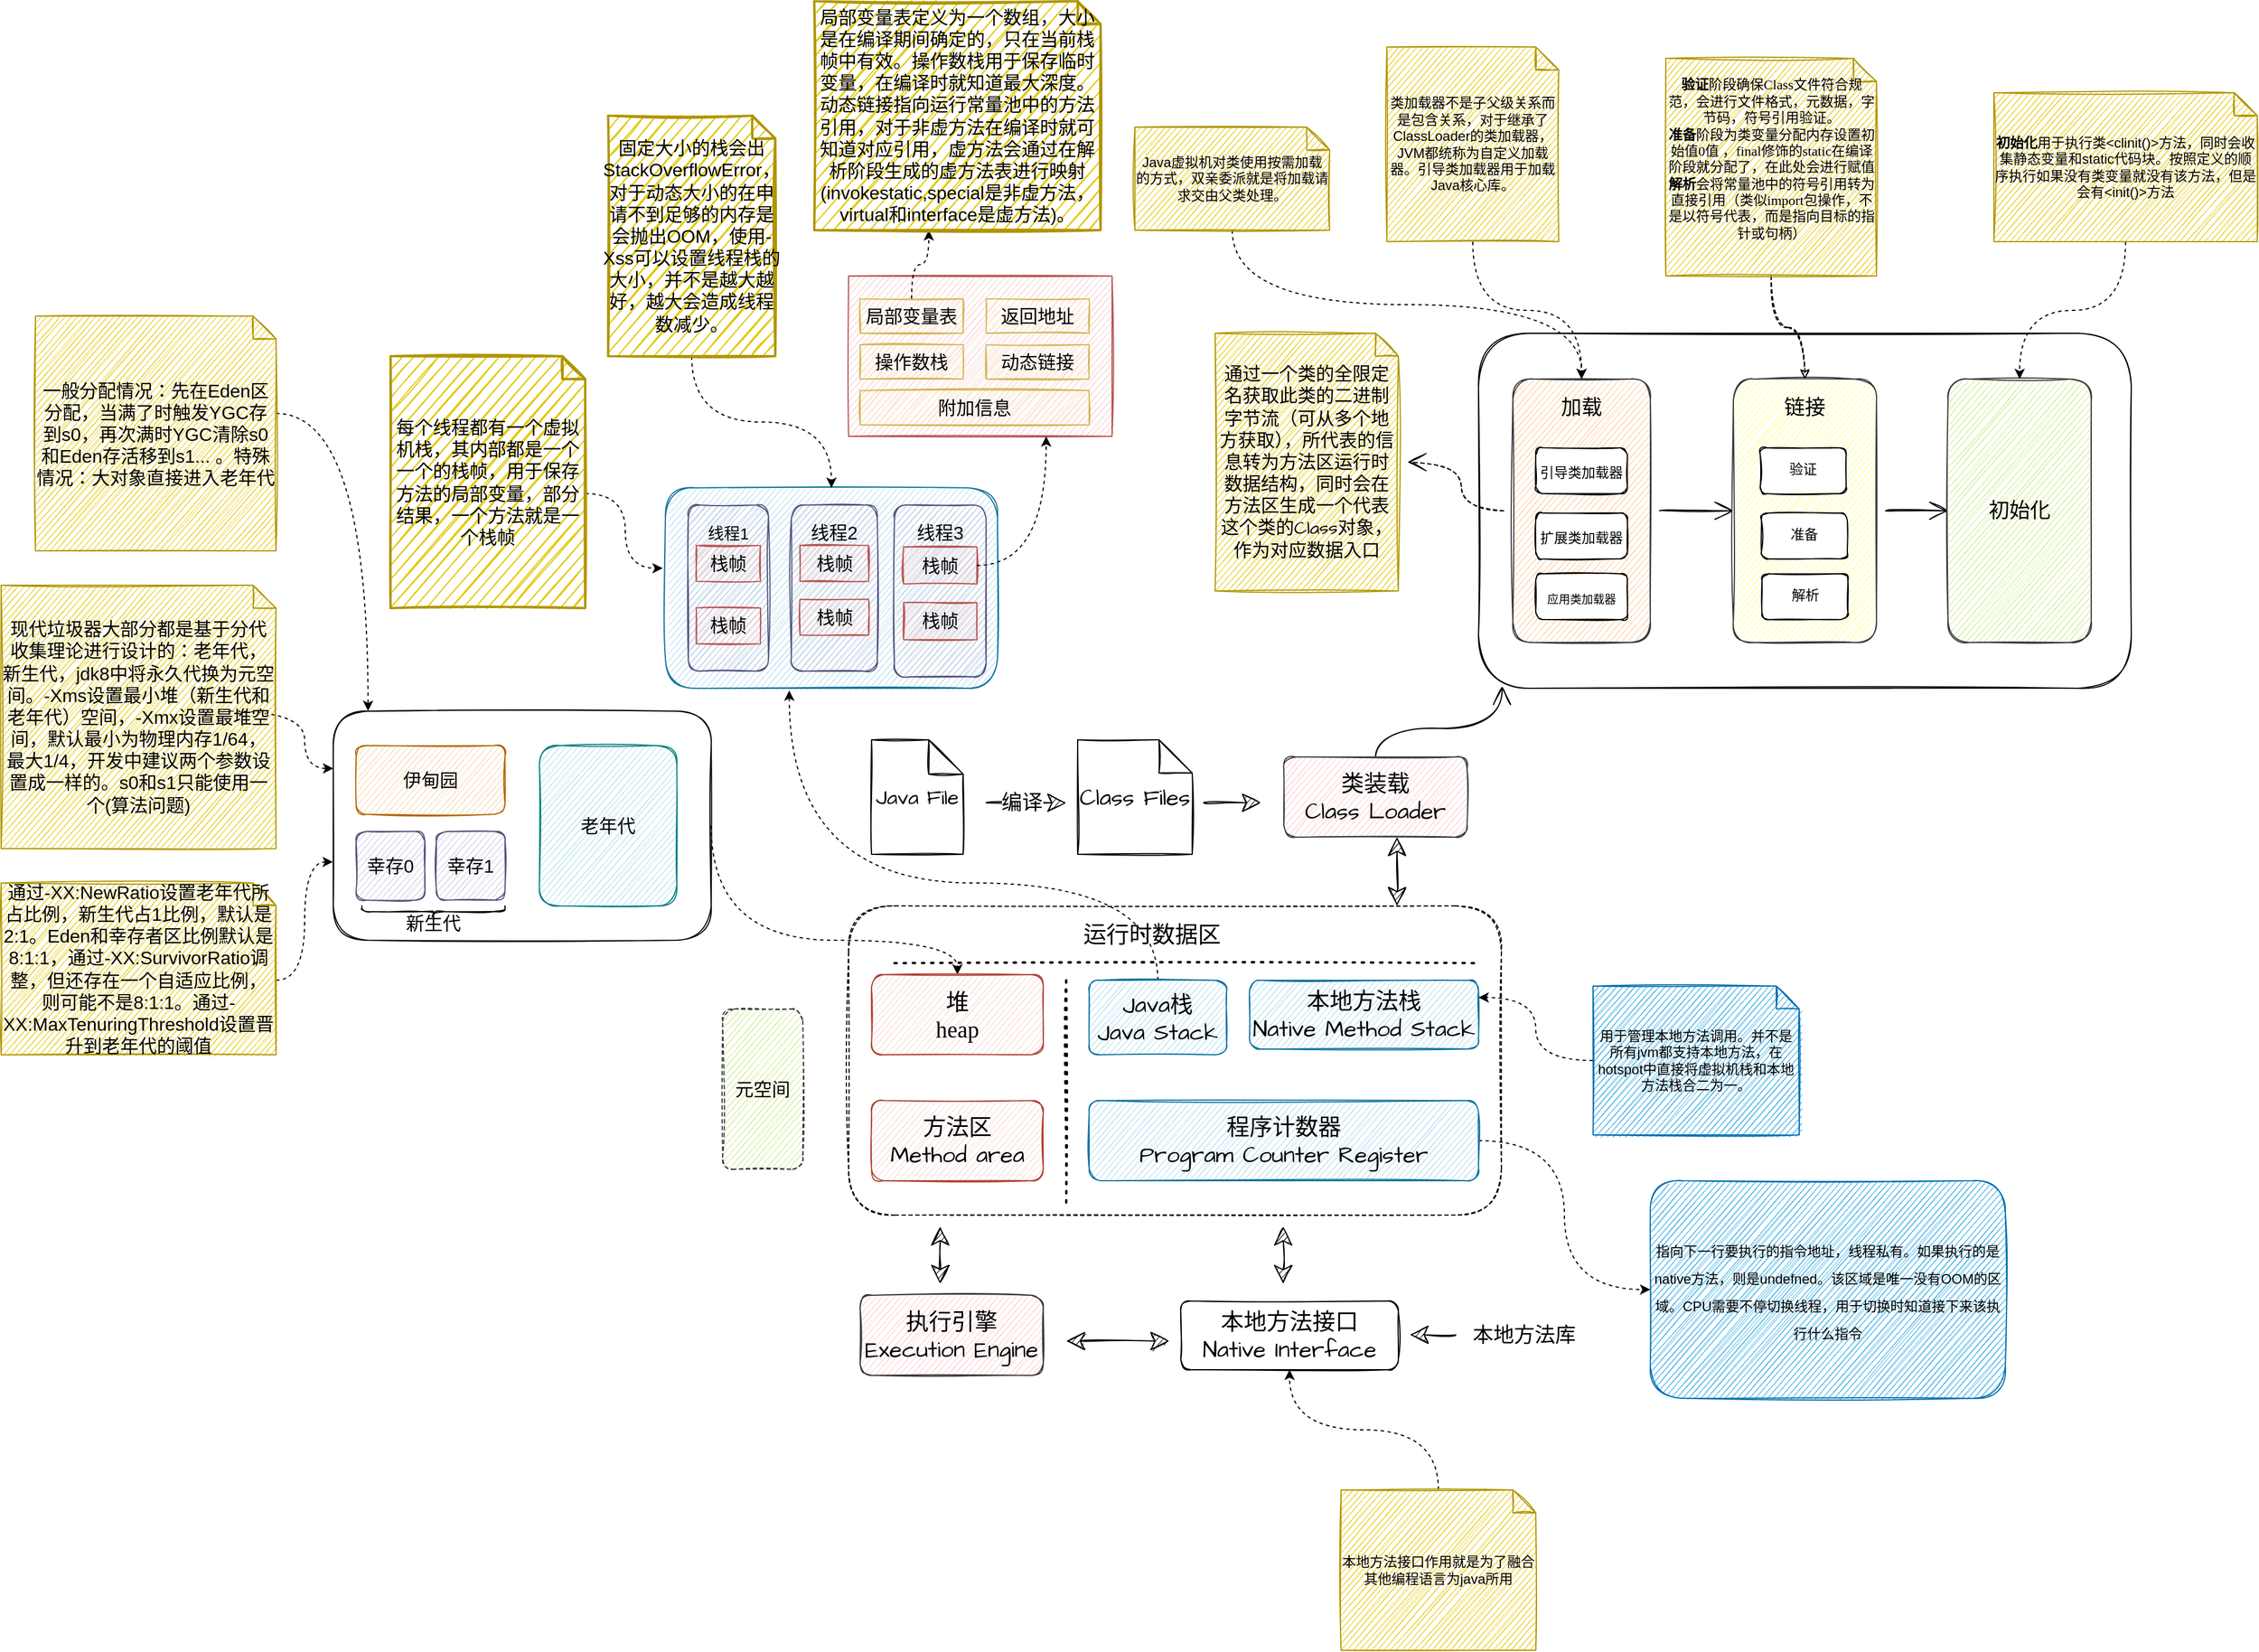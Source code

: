 <mxfile compressed="false" version="20.3.0" type="device">
  <diagram id="UpFueUuBWqiXrLH55dX2" name="第 1 页">
    <mxGraphModel dx="2130" dy="1468" grid="1" gridSize="10" guides="1" tooltips="1" connect="1" arrows="1" fold="1" page="0" pageScale="1" pageWidth="1920" pageHeight="1200" background="none" math="0" shadow="0">
      <root>
        <mxCell id="0" />
        <mxCell id="1" parent="0" />
        <mxCell id="NWxRKm_0L-wRh15dt9WS-9" style="edgeStyle=orthogonalEdgeStyle;orthogonalLoop=1;jettySize=auto;html=1;exitX=1;exitY=0.5;exitDx=0;exitDy=0;fontSize=16;curved=1;dashed=1;" parent="1" source="NWxRKm_0L-wRh15dt9WS-2" target="Faw4RQUeOR1Ntfg5_-7v-4" edge="1">
          <mxGeometry relative="1" as="geometry">
            <Array as="points">
              <mxPoint x="490" y="510" />
              <mxPoint x="705" y="510" />
            </Array>
          </mxGeometry>
        </mxCell>
        <mxCell id="k2cswU666XtifslHD5MH-2" value="" style="rounded=1;whiteSpace=wrap;html=1;sketch=1;fontSize=16;fillColor=#b1ddf0;strokeColor=#10739e;" parent="1" vertex="1">
          <mxGeometry x="450" y="115" width="290" height="175" as="geometry" />
        </mxCell>
        <mxCell id="Faw4RQUeOR1Ntfg5_-7v-2" value="" style="rounded=1;whiteSpace=wrap;html=1;glass=0;shadow=0;sketch=1;fillColor=none;dashed=1;" parent="1" vertex="1">
          <mxGeometry x="610" y="480" width="570" height="270" as="geometry" />
        </mxCell>
        <mxCell id="Faw4RQUeOR1Ntfg5_-7v-4" value="堆 &lt;br&gt;heap" style="rounded=1;whiteSpace=wrap;html=1;sketch=1;hachureGap=4;fontFamily=微软雅黑;fontSize=20;fillColor=#fad9d5;strokeColor=#ae4132;" parent="1" vertex="1">
          <mxGeometry x="630" y="540" width="150" height="70" as="geometry" />
        </mxCell>
        <mxCell id="Faw4RQUeOR1Ntfg5_-7v-5" value="方法区 &lt;br&gt;Method area" style="rounded=1;whiteSpace=wrap;html=1;sketch=1;hachureGap=4;fontFamily=Architects Daughter;fontSource=https%3A%2F%2Ffonts.googleapis.com%2Fcss%3Ffamily%3DArchitects%2BDaughter;fontSize=20;fillColor=#fad9d5;strokeColor=#ae4132;" parent="1" vertex="1">
          <mxGeometry x="630" y="650" width="150" height="70" as="geometry" />
        </mxCell>
        <mxCell id="k2cswU666XtifslHD5MH-25" style="edgeStyle=orthogonalEdgeStyle;orthogonalLoop=1;jettySize=auto;html=1;exitX=0.5;exitY=0;exitDx=0;exitDy=0;entryX=0.373;entryY=1.011;entryDx=0;entryDy=0;entryPerimeter=0;fontSize=14;curved=1;dashed=1;" parent="1" source="Faw4RQUeOR1Ntfg5_-7v-6" target="k2cswU666XtifslHD5MH-2" edge="1">
          <mxGeometry relative="1" as="geometry">
            <Array as="points">
              <mxPoint x="880" y="460" />
              <mxPoint x="558" y="460" />
            </Array>
          </mxGeometry>
        </mxCell>
        <mxCell id="Faw4RQUeOR1Ntfg5_-7v-6" value="Java栈&lt;br&gt;Java Stack" style="rounded=1;whiteSpace=wrap;html=1;sketch=1;hachureGap=4;fontFamily=Architects Daughter;fontSource=https%3A%2F%2Ffonts.googleapis.com%2Fcss%3Ffamily%3DArchitects%2BDaughter;fontSize=20;fillColor=#b1ddf0;strokeColor=#10739e;" parent="1" vertex="1">
          <mxGeometry x="820" y="545" width="120" height="65" as="geometry" />
        </mxCell>
        <mxCell id="Faw4RQUeOR1Ntfg5_-7v-7" value="本地方法栈&lt;br&gt;Native Method Stack" style="rounded=1;whiteSpace=wrap;html=1;sketch=1;hachureGap=4;fontFamily=Architects Daughter;fontSource=https%3A%2F%2Ffonts.googleapis.com%2Fcss%3Ffamily%3DArchitects%2BDaughter;fontSize=20;fillColor=#b1ddf0;strokeColor=#10739e;" parent="1" vertex="1">
          <mxGeometry x="960" y="545" width="200" height="60" as="geometry" />
        </mxCell>
        <mxCell id="Bb6Hwb2SqrQJIxjeNM7L-2" value="" style="edgeStyle=orthogonalEdgeStyle;orthogonalLoop=1;jettySize=auto;html=1;dashed=1;curved=1;" parent="1" source="Faw4RQUeOR1Ntfg5_-7v-8" target="Bb6Hwb2SqrQJIxjeNM7L-1" edge="1">
          <mxGeometry relative="1" as="geometry" />
        </mxCell>
        <mxCell id="Faw4RQUeOR1Ntfg5_-7v-8" value="程序计数器&lt;br&gt;Program Counter Register" style="rounded=1;whiteSpace=wrap;html=1;sketch=1;hachureGap=4;fontFamily=Architects Daughter;fontSource=https%3A%2F%2Ffonts.googleapis.com%2Fcss%3Ffamily%3DArchitects%2BDaughter;fontSize=20;fillColor=#b1ddf0;strokeColor=#10739e;" parent="1" vertex="1">
          <mxGeometry x="820" y="650" width="340" height="70" as="geometry" />
        </mxCell>
        <mxCell id="Faw4RQUeOR1Ntfg5_-7v-9" value="运行时数据区" style="text;html=1;strokeColor=none;fillColor=none;align=center;verticalAlign=middle;whiteSpace=wrap;rounded=0;sketch=1;hachureGap=4;fontFamily=Architects Daughter;fontSource=https%3A%2F%2Ffonts.googleapis.com%2Fcss%3Ffamily%3DArchitects%2BDaughter;fontSize=20;" parent="1" vertex="1">
          <mxGeometry x="780" y="490" width="190" height="30" as="geometry" />
        </mxCell>
        <mxCell id="Faw4RQUeOR1Ntfg5_-7v-11" value="Class Files" style="shape=note;size=29;whiteSpace=wrap;html=1;rounded=1;sketch=1;hachureGap=4;fontFamily=Architects Daughter;fontSource=https%3A%2F%2Ffonts.googleapis.com%2Fcss%3Ffamily%3DArchitects%2BDaughter;fontSize=20;" parent="1" vertex="1">
          <mxGeometry x="810" y="335" width="100" height="100" as="geometry" />
        </mxCell>
        <mxCell id="Faw4RQUeOR1Ntfg5_-7v-56" style="edgeStyle=orthogonalEdgeStyle;sketch=1;hachureGap=4;orthogonalLoop=1;jettySize=auto;html=1;exitX=0.5;exitY=0;exitDx=0;exitDy=0;entryX=0.036;entryY=0.994;entryDx=0;entryDy=0;shadow=0;fontFamily=Architects Daughter;fontSource=https%3A%2F%2Ffonts.googleapis.com%2Fcss%3Ffamily%3DArchitects%2BDaughter;fontSize=18;endArrow=open;startSize=14;endSize=14;sourcePerimeterSpacing=8;targetPerimeterSpacing=8;curved=1;entryPerimeter=0;" parent="1" source="Faw4RQUeOR1Ntfg5_-7v-13" target="Faw4RQUeOR1Ntfg5_-7v-55" edge="1">
          <mxGeometry relative="1" as="geometry" />
        </mxCell>
        <mxCell id="Faw4RQUeOR1Ntfg5_-7v-13" value="类装载&lt;br&gt;Class Loader" style="rounded=1;whiteSpace=wrap;html=1;sketch=1;hachureGap=4;fontFamily=Architects Daughter;fontSource=https%3A%2F%2Ffonts.googleapis.com%2Fcss%3Ffamily%3DArchitects%2BDaughter;fontSize=20;fillColor=#ffcccc;strokeColor=#36393d;" parent="1" vertex="1">
          <mxGeometry x="990" y="350" width="160" height="70" as="geometry" />
        </mxCell>
        <mxCell id="Faw4RQUeOR1Ntfg5_-7v-17" value="执行引擎&lt;br&gt;Execution Engine" style="rounded=1;whiteSpace=wrap;html=1;sketch=1;hachureGap=4;fontFamily=Architects Daughter;fontSource=https%3A%2F%2Ffonts.googleapis.com%2Fcss%3Ffamily%3DArchitects%2BDaughter;fontSize=20;fillColor=#ffcccc;strokeColor=#36393d;" parent="1" vertex="1">
          <mxGeometry x="620" y="820" width="160" height="70" as="geometry" />
        </mxCell>
        <mxCell id="Faw4RQUeOR1Ntfg5_-7v-27" value="" style="endArrow=classic;html=1;rounded=1;shadow=0;sketch=1;hachureGap=4;fontFamily=Architects Daughter;fontSource=https%3A%2F%2Ffonts.googleapis.com%2Fcss%3Ffamily%3DArchitects%2BDaughter;fontSize=16;startSize=14;endSize=14;sourcePerimeterSpacing=8;targetPerimeterSpacing=8;curved=1;" parent="1" edge="1">
          <mxGeometry width="50" height="50" relative="1" as="geometry">
            <mxPoint x="920" y="390" as="sourcePoint" />
            <mxPoint x="970" y="390" as="targetPoint" />
          </mxGeometry>
        </mxCell>
        <mxCell id="Faw4RQUeOR1Ntfg5_-7v-28" value="" style="endArrow=classic;startArrow=classic;html=1;rounded=1;shadow=0;sketch=1;hachureGap=4;fontFamily=Architects Daughter;fontSource=https%3A%2F%2Ffonts.googleapis.com%2Fcss%3Ffamily%3DArchitects%2BDaughter;fontSize=16;startSize=14;endSize=14;sourcePerimeterSpacing=8;targetPerimeterSpacing=8;curved=1;" parent="1" edge="1">
          <mxGeometry width="50" height="50" relative="1" as="geometry">
            <mxPoint x="690" y="810" as="sourcePoint" />
            <mxPoint x="690" y="760" as="targetPoint" />
          </mxGeometry>
        </mxCell>
        <mxCell id="Faw4RQUeOR1Ntfg5_-7v-29" value="" style="endArrow=classic;startArrow=classic;html=1;rounded=1;shadow=0;sketch=1;hachureGap=4;fontFamily=Architects Daughter;fontSource=https%3A%2F%2Ffonts.googleapis.com%2Fcss%3Ffamily%3DArchitects%2BDaughter;fontSize=16;startSize=14;endSize=14;sourcePerimeterSpacing=8;targetPerimeterSpacing=8;curved=1;" parent="1" edge="1">
          <mxGeometry width="50" height="50" relative="1" as="geometry">
            <mxPoint x="1088.82" y="480" as="sourcePoint" />
            <mxPoint x="1088.82" y="420" as="targetPoint" />
          </mxGeometry>
        </mxCell>
        <mxCell id="Faw4RQUeOR1Ntfg5_-7v-31" value="" style="endArrow=classic;startArrow=classic;html=1;rounded=1;shadow=0;sketch=1;hachureGap=4;fontFamily=Architects Daughter;fontSource=https%3A%2F%2Ffonts.googleapis.com%2Fcss%3Ffamily%3DArchitects%2BDaughter;fontSize=16;startSize=14;endSize=14;sourcePerimeterSpacing=8;targetPerimeterSpacing=8;curved=1;" parent="1" edge="1">
          <mxGeometry width="50" height="50" relative="1" as="geometry">
            <mxPoint x="800" y="860" as="sourcePoint" />
            <mxPoint x="890" y="860" as="targetPoint" />
          </mxGeometry>
        </mxCell>
        <mxCell id="Faw4RQUeOR1Ntfg5_-7v-32" value="本地方法接口&lt;br&gt;Native Interface" style="rounded=1;whiteSpace=wrap;html=1;sketch=1;hachureGap=4;fontFamily=Architects Daughter;fontSource=https%3A%2F%2Ffonts.googleapis.com%2Fcss%3Ffamily%3DArchitects%2BDaughter;fontSize=20;fillColor=none;" parent="1" vertex="1">
          <mxGeometry x="900" y="825" width="190" height="60" as="geometry" />
        </mxCell>
        <mxCell id="Faw4RQUeOR1Ntfg5_-7v-33" value="" style="endArrow=classic;startArrow=classic;html=1;rounded=1;shadow=0;sketch=1;hachureGap=4;fontFamily=Architects Daughter;fontSource=https%3A%2F%2Ffonts.googleapis.com%2Fcss%3Ffamily%3DArchitects%2BDaughter;fontSize=16;startSize=14;endSize=14;sourcePerimeterSpacing=8;targetPerimeterSpacing=8;curved=1;" parent="1" edge="1">
          <mxGeometry width="50" height="50" relative="1" as="geometry">
            <mxPoint x="989.47" y="810.0" as="sourcePoint" />
            <mxPoint x="989.47" y="760.0" as="targetPoint" />
          </mxGeometry>
        </mxCell>
        <mxCell id="Faw4RQUeOR1Ntfg5_-7v-34" value="本地方法库" style="text;html=1;strokeColor=none;fillColor=none;align=center;verticalAlign=middle;whiteSpace=wrap;rounded=0;sketch=1;hachureGap=4;fontFamily=Architects Daughter;fontSource=https%3A%2F%2Ffonts.googleapis.com%2Fcss%3Ffamily%3DArchitects%2BDaughter;fontSize=18;" parent="1" vertex="1">
          <mxGeometry x="1140" y="840" width="120" height="30" as="geometry" />
        </mxCell>
        <mxCell id="Faw4RQUeOR1Ntfg5_-7v-36" value="" style="endArrow=classic;html=1;rounded=1;shadow=0;sketch=1;hachureGap=4;fontFamily=Architects Daughter;fontSource=https%3A%2F%2Ffonts.googleapis.com%2Fcss%3Ffamily%3DArchitects%2BDaughter;fontSize=16;startSize=14;endSize=14;sourcePerimeterSpacing=8;targetPerimeterSpacing=8;curved=1;" parent="1" edge="1">
          <mxGeometry width="50" height="50" relative="1" as="geometry">
            <mxPoint x="1140" y="854.47" as="sourcePoint" />
            <mxPoint x="1100" y="854.47" as="targetPoint" />
          </mxGeometry>
        </mxCell>
        <mxCell id="Faw4RQUeOR1Ntfg5_-7v-39" value="" style="endArrow=none;dashed=1;html=1;dashPattern=1 3;strokeWidth=2;rounded=0;shadow=0;sketch=1;hachureGap=4;fontFamily=Architects Daughter;fontSource=https%3A%2F%2Ffonts.googleapis.com%2Fcss%3Ffamily%3DArchitects%2BDaughter;fontSize=16;startSize=14;endSize=14;sourcePerimeterSpacing=8;targetPerimeterSpacing=8;" parent="1" edge="1">
          <mxGeometry width="50" height="50" relative="1" as="geometry">
            <mxPoint x="800" y="739" as="sourcePoint" />
            <mxPoint x="800" y="544" as="targetPoint" />
          </mxGeometry>
        </mxCell>
        <mxCell id="Faw4RQUeOR1Ntfg5_-7v-40" value="" style="endArrow=none;dashed=1;html=1;dashPattern=1 3;strokeWidth=2;rounded=0;shadow=0;sketch=1;hachureGap=4;fontFamily=Architects Daughter;fontSource=https%3A%2F%2Ffonts.googleapis.com%2Fcss%3Ffamily%3DArchitects%2BDaughter;fontSize=18;startSize=14;endSize=14;sourcePerimeterSpacing=8;targetPerimeterSpacing=8;" parent="1" edge="1">
          <mxGeometry width="50" height="50" relative="1" as="geometry">
            <mxPoint x="650" y="530" as="sourcePoint" />
            <mxPoint x="1160" y="530" as="targetPoint" />
          </mxGeometry>
        </mxCell>
        <mxCell id="Faw4RQUeOR1Ntfg5_-7v-44" value="Java File" style="shape=note;whiteSpace=wrap;html=1;backgroundOutline=1;darkOpacity=0.05;rounded=1;sketch=1;hachureGap=4;fontFamily=Architects Daughter;fontSource=https%3A%2F%2Ffonts.googleapis.com%2Fcss%3Ffamily%3DArchitects%2BDaughter;fontSize=18;" parent="1" vertex="1">
          <mxGeometry x="630" y="335" width="80" height="100" as="geometry" />
        </mxCell>
        <mxCell id="Faw4RQUeOR1Ntfg5_-7v-45" value="" style="endArrow=classic;html=1;rounded=1;shadow=0;sketch=1;hachureGap=4;fontFamily=Architects Daughter;fontSource=https%3A%2F%2Ffonts.googleapis.com%2Fcss%3Ffamily%3DArchitects%2BDaughter;fontSize=16;startSize=14;endSize=14;sourcePerimeterSpacing=8;targetPerimeterSpacing=8;curved=1;" parent="1" edge="1">
          <mxGeometry width="50" height="50" relative="1" as="geometry">
            <mxPoint x="730" y="390" as="sourcePoint" />
            <mxPoint x="800" y="390" as="targetPoint" />
          </mxGeometry>
        </mxCell>
        <mxCell id="Faw4RQUeOR1Ntfg5_-7v-53" value="编译" style="edgeLabel;html=1;align=center;verticalAlign=middle;resizable=0;points=[];fontSize=18;fontFamily=Architects Daughter;" parent="Faw4RQUeOR1Ntfg5_-7v-45" vertex="1" connectable="0">
          <mxGeometry x="-0.533" relative="1" as="geometry">
            <mxPoint x="14" as="offset" />
          </mxGeometry>
        </mxCell>
        <mxCell id="Faw4RQUeOR1Ntfg5_-7v-55" value="" style="rounded=1;whiteSpace=wrap;html=1;sketch=1;hachureGap=4;fontFamily=Architects Daughter;fontSource=https%3A%2F%2Ffonts.googleapis.com%2Fcss%3Ffamily%3DArchitects%2BDaughter;fontSize=18;fillColor=none;" parent="1" vertex="1">
          <mxGeometry x="1160" y="-20" width="570" height="310" as="geometry" />
        </mxCell>
        <mxCell id="Faw4RQUeOR1Ntfg5_-7v-62" style="edgeStyle=orthogonalEdgeStyle;curved=1;sketch=1;hachureGap=4;orthogonalLoop=1;jettySize=auto;html=1;entryX=0;entryY=0.5;entryDx=0;entryDy=0;shadow=0;fontFamily=Architects Daughter;fontSource=https%3A%2F%2Ffonts.googleapis.com%2Fcss%3Ffamily%3DArchitects%2BDaughter;fontSize=18;endArrow=open;startSize=14;endSize=14;sourcePerimeterSpacing=8;targetPerimeterSpacing=8;" parent="1" source="Faw4RQUeOR1Ntfg5_-7v-59" target="Faw4RQUeOR1Ntfg5_-7v-60" edge="1">
          <mxGeometry relative="1" as="geometry" />
        </mxCell>
        <mxCell id="Faw4RQUeOR1Ntfg5_-7v-75" style="edgeStyle=orthogonalEdgeStyle;curved=1;sketch=1;hachureGap=4;orthogonalLoop=1;jettySize=auto;html=1;shadow=0;fontFamily=Architects Daughter;fontSource=https%3A%2F%2Ffonts.googleapis.com%2Fcss%3Ffamily%3DArchitects%2BDaughter;fontSize=16;endArrow=open;startSize=14;endSize=14;sourcePerimeterSpacing=8;targetPerimeterSpacing=8;dashed=1;" parent="1" source="Faw4RQUeOR1Ntfg5_-7v-59" target="Faw4RQUeOR1Ntfg5_-7v-74" edge="1">
          <mxGeometry relative="1" as="geometry" />
        </mxCell>
        <mxCell id="Faw4RQUeOR1Ntfg5_-7v-59" value="" style="rounded=1;whiteSpace=wrap;html=1;sketch=1;hachureGap=4;fontFamily=Architects Daughter;fontSource=https%3A%2F%2Ffonts.googleapis.com%2Fcss%3Ffamily%3DArchitects%2BDaughter;fontSize=18;fillColor=#ffcc99;strokeColor=#36393d;" parent="1" vertex="1">
          <mxGeometry x="1190" y="20" width="120" height="230" as="geometry" />
        </mxCell>
        <mxCell id="Faw4RQUeOR1Ntfg5_-7v-63" style="edgeStyle=orthogonalEdgeStyle;curved=1;sketch=1;hachureGap=4;orthogonalLoop=1;jettySize=auto;html=1;entryX=0;entryY=0.5;entryDx=0;entryDy=0;shadow=0;fontFamily=Architects Daughter;fontSource=https%3A%2F%2Ffonts.googleapis.com%2Fcss%3Ffamily%3DArchitects%2BDaughter;fontSize=18;endArrow=open;startSize=14;endSize=14;sourcePerimeterSpacing=8;targetPerimeterSpacing=8;" parent="1" source="Faw4RQUeOR1Ntfg5_-7v-60" target="Faw4RQUeOR1Ntfg5_-7v-61" edge="1">
          <mxGeometry relative="1" as="geometry" />
        </mxCell>
        <mxCell id="Faw4RQUeOR1Ntfg5_-7v-60" value="" style="rounded=1;whiteSpace=wrap;html=1;sketch=1;hachureGap=4;fontFamily=Architects Daughter;fontSource=https%3A%2F%2Ffonts.googleapis.com%2Fcss%3Ffamily%3DArchitects%2BDaughter;fontSize=18;fillColor=#ffff88;strokeColor=#36393d;" parent="1" vertex="1">
          <mxGeometry x="1382.5" y="20" width="125" height="230" as="geometry" />
        </mxCell>
        <mxCell id="Faw4RQUeOR1Ntfg5_-7v-61" value="初始化" style="rounded=1;whiteSpace=wrap;html=1;sketch=1;hachureGap=4;fontFamily=Architects Daughter;fontSource=https%3A%2F%2Ffonts.googleapis.com%2Fcss%3Ffamily%3DArchitects%2BDaughter;fontSize=18;fillColor=#cdeb8b;strokeColor=#36393d;" parent="1" vertex="1">
          <mxGeometry x="1570" y="20" width="125" height="230" as="geometry" />
        </mxCell>
        <mxCell id="Faw4RQUeOR1Ntfg5_-7v-64" value="加载" style="text;html=1;strokeColor=none;fillColor=none;align=center;verticalAlign=middle;whiteSpace=wrap;rounded=0;sketch=1;hachureGap=4;fontFamily=Architects Daughter;fontSource=https%3A%2F%2Ffonts.googleapis.com%2Fcss%3Ffamily%3DArchitects%2BDaughter;fontSize=18;" parent="1" vertex="1">
          <mxGeometry x="1220" y="30" width="60" height="30" as="geometry" />
        </mxCell>
        <mxCell id="Faw4RQUeOR1Ntfg5_-7v-65" value="链接" style="text;html=1;strokeColor=none;fillColor=none;align=center;verticalAlign=middle;whiteSpace=wrap;rounded=0;sketch=1;hachureGap=4;fontFamily=Architects Daughter;fontSource=https%3A%2F%2Ffonts.googleapis.com%2Fcss%3Ffamily%3DArchitects%2BDaughter;fontSize=18;" parent="1" vertex="1">
          <mxGeometry x="1415" y="30" width="60" height="30" as="geometry" />
        </mxCell>
        <mxCell id="Faw4RQUeOR1Ntfg5_-7v-66" value="&lt;font style=&quot;font-size: 12px;&quot;&gt;引导类加载器&lt;/font&gt;" style="rounded=1;whiteSpace=wrap;html=1;sketch=1;hachureGap=4;fontFamily=Architects Daughter;fontSource=https%3A%2F%2Ffonts.googleapis.com%2Fcss%3Ffamily%3DArchitects%2BDaughter;fontSize=18;" parent="1" vertex="1">
          <mxGeometry x="1210" y="80" width="80" height="40" as="geometry" />
        </mxCell>
        <mxCell id="Faw4RQUeOR1Ntfg5_-7v-67" value="&lt;font style=&quot;font-size: 12px;&quot;&gt;扩展类加载器&lt;/font&gt;" style="rounded=1;whiteSpace=wrap;html=1;sketch=1;hachureGap=4;fontFamily=Architects Daughter;fontSource=https%3A%2F%2Ffonts.googleapis.com%2Fcss%3Ffamily%3DArchitects%2BDaughter;fontSize=18;" parent="1" vertex="1">
          <mxGeometry x="1210" y="137" width="80" height="40" as="geometry" />
        </mxCell>
        <mxCell id="Faw4RQUeOR1Ntfg5_-7v-68" value="&lt;font size=&quot;1&quot;&gt;应用类加载器&lt;/font&gt;" style="rounded=1;whiteSpace=wrap;html=1;sketch=1;hachureGap=4;fontFamily=Architects Daughter;fontSource=https%3A%2F%2Ffonts.googleapis.com%2Fcss%3Ffamily%3DArchitects%2BDaughter;fontSize=18;" parent="1" vertex="1">
          <mxGeometry x="1210" y="190" width="80" height="40" as="geometry" />
        </mxCell>
        <mxCell id="Faw4RQUeOR1Ntfg5_-7v-69" value="验证" style="rounded=1;whiteSpace=wrap;html=1;sketch=1;hachureGap=4;fontFamily=Architects Daughter;fontSource=https%3A%2F%2Ffonts.googleapis.com%2Fcss%3Ffamily%3DArchitects%2BDaughter;fontSize=12;" parent="1" vertex="1">
          <mxGeometry x="1406" y="80" width="75" height="40" as="geometry" />
        </mxCell>
        <mxCell id="Faw4RQUeOR1Ntfg5_-7v-70" value="准备" style="rounded=1;whiteSpace=wrap;html=1;sketch=1;hachureGap=4;fontFamily=Architects Daughter;fontSource=https%3A%2F%2Ffonts.googleapis.com%2Fcss%3Ffamily%3DArchitects%2BDaughter;fontSize=12;" parent="1" vertex="1">
          <mxGeometry x="1407" y="137" width="75" height="40" as="geometry" />
        </mxCell>
        <mxCell id="Faw4RQUeOR1Ntfg5_-7v-71" value="解析" style="rounded=1;whiteSpace=wrap;html=1;sketch=1;hachureGap=4;fontFamily=Architects Daughter;fontSource=https%3A%2F%2Ffonts.googleapis.com%2Fcss%3Ffamily%3DArchitects%2BDaughter;fontSize=12;" parent="1" vertex="1">
          <mxGeometry x="1407.5" y="190" width="75" height="40" as="geometry" />
        </mxCell>
        <mxCell id="Faw4RQUeOR1Ntfg5_-7v-74" value="通过一个类的全限定名获取此类的二进制字节流（可从多个地方获取），所代表的信息转为方法区运行时数据结构，同时会在方法区生成一个代表这个类的Class对象，作为对应数据入口" style="shape=note;size=20;whiteSpace=wrap;html=1;rounded=0;shadow=0;glass=0;labelBackgroundColor=none;labelBorderColor=none;sketch=1;hachureGap=4;fontFamily=Architects Daughter;fontSource=https%3A%2F%2Ffonts.googleapis.com%2Fcss%3Ffamily%3DArchitects%2BDaughter;fontSize=16;fillColor=#e3c800;strokeColor=#B09500;fontColor=#000000;" parent="1" vertex="1">
          <mxGeometry x="930" y="-20" width="160" height="225" as="geometry" />
        </mxCell>
        <mxCell id="5SP2Hkb6CLst0mhZNxZb-2" style="edgeStyle=orthogonalEdgeStyle;orthogonalLoop=1;jettySize=auto;html=1;exitX=0.5;exitY=1;exitDx=0;exitDy=0;exitPerimeter=0;entryX=0.5;entryY=0;entryDx=0;entryDy=0;fontFamily=Comic Sans MS;sketch=1;curved=1;dashed=1;" parent="1" source="5SP2Hkb6CLst0mhZNxZb-1" target="Faw4RQUeOR1Ntfg5_-7v-60" edge="1">
          <mxGeometry relative="1" as="geometry" />
        </mxCell>
        <mxCell id="5SP2Hkb6CLst0mhZNxZb-1" value="&lt;font face=&quot;Comic Sans MS&quot;&gt;&lt;b&gt;验证&lt;/b&gt;阶段确保Class文件符合规范，会进行文件格式，元数据，字节码，符号引用验证。&lt;br&gt;&lt;b&gt;准备&lt;/b&gt;阶段为类变量分配内存设置初始值0值 ，final修饰的static在编译阶段就分配了，在此处会进行赋值&lt;br&gt;&lt;b&gt;解析&lt;/b&gt;会将常量池中的符号引用转为直接引用（类似import包操作，不是以符号代表，而是指向目标的指针或句柄）&lt;br&gt;&lt;br&gt;&lt;/font&gt;" style="shape=note;size=20;whiteSpace=wrap;html=1;fillColor=#e3c800;strokeColor=#B09500;sketch=1;fontColor=#000000;" parent="1" vertex="1">
          <mxGeometry x="1323.5" y="-260" width="184" height="190" as="geometry" />
        </mxCell>
        <mxCell id="kVb7bWOc-YhVNDlkIjAP-2" style="edgeStyle=orthogonalEdgeStyle;orthogonalLoop=1;jettySize=auto;html=1;exitX=0.5;exitY=1;exitDx=0;exitDy=0;exitPerimeter=0;curved=1;dashed=1;" parent="1" source="kVb7bWOc-YhVNDlkIjAP-1" target="Faw4RQUeOR1Ntfg5_-7v-61" edge="1">
          <mxGeometry relative="1" as="geometry" />
        </mxCell>
        <mxCell id="kVb7bWOc-YhVNDlkIjAP-1" value="&lt;b&gt;初始化&lt;/b&gt;用于执行类&amp;lt;clinit()&amp;gt;方法，同时会收集静态变量和static代码块。按照定义的顺序执行如果没有类变量就没有该方法，但是会有&amp;lt;init()&amp;gt;方法" style="shape=note;size=20;whiteSpace=wrap;html=1;fillColor=#e3c800;strokeColor=#B09500;sketch=1;fontColor=#000000;" parent="1" vertex="1">
          <mxGeometry x="1610" y="-230" width="230" height="130" as="geometry" />
        </mxCell>
        <mxCell id="R8C0xm-D3BiyWD3rxAFL-1" style="edgeStyle=orthogonalEdgeStyle;orthogonalLoop=1;jettySize=auto;html=1;exitX=0.5;exitY=1;exitDx=0;exitDy=0;exitPerimeter=0;entryX=0.5;entryY=0;entryDx=0;entryDy=0;curved=1;dashed=1;" parent="1" source="uavmwpKasLI_t1cetmPj-1" target="Faw4RQUeOR1Ntfg5_-7v-59" edge="1">
          <mxGeometry relative="1" as="geometry" />
        </mxCell>
        <mxCell id="uavmwpKasLI_t1cetmPj-1" value="类加载器不是子父级关系而是包含关系，对于继承了ClassLoader的类加载器，JVM都统称为自定义加载器。引导类加载器用于加载Java核心库。" style="shape=note;size=20;whiteSpace=wrap;html=1;fillColor=#e3c800;fontColor=#000000;strokeColor=#B09500;sketch=1;" parent="1" vertex="1">
          <mxGeometry x="1080" y="-270" width="150" height="170" as="geometry" />
        </mxCell>
        <mxCell id="R8C0xm-D3BiyWD3rxAFL-3" style="edgeStyle=orthogonalEdgeStyle;curved=1;orthogonalLoop=1;jettySize=auto;html=1;exitX=0.5;exitY=1;exitDx=0;exitDy=0;exitPerimeter=0;entryX=0.5;entryY=0;entryDx=0;entryDy=0;dashed=1;" parent="1" source="R8C0xm-D3BiyWD3rxAFL-2" target="Faw4RQUeOR1Ntfg5_-7v-59" edge="1">
          <mxGeometry relative="1" as="geometry" />
        </mxCell>
        <mxCell id="R8C0xm-D3BiyWD3rxAFL-2" value="Java虚拟机对类使用按需加载的方式，双亲委派就是将加载请求交由父类处理。" style="shape=note;size=20;whiteSpace=wrap;html=1;fillColor=#e3c800;fontColor=#000000;strokeColor=#B09500;sketch=1;" parent="1" vertex="1">
          <mxGeometry x="860" y="-200" width="170" height="90" as="geometry" />
        </mxCell>
        <mxCell id="Bb6Hwb2SqrQJIxjeNM7L-1" value="&lt;span style=&quot;color: rgb(0, 0, 0); font-family: Helvetica; font-size: 12px;&quot;&gt;指向下一行要执行的指令地址，线程私有。如果执行的是native方法，则是undefned。该区域是唯一没有OOM的区域。CPU需要不停切换线程，用于切换时知道接下来该执行什么指令&lt;/span&gt;" style="whiteSpace=wrap;html=1;fontSize=20;fontFamily=Architects Daughter;fillColor=#1ba1e2;strokeColor=#006EAF;rounded=1;sketch=1;hachureGap=4;fontSource=https%3A%2F%2Ffonts.googleapis.com%2Fcss%3Ffamily%3DArchitects%2BDaughter;fontColor=#ffffff;" parent="1" vertex="1">
          <mxGeometry x="1310" y="720" width="310" height="190" as="geometry" />
        </mxCell>
        <mxCell id="k2cswU666XtifslHD5MH-26" style="edgeStyle=orthogonalEdgeStyle;curved=1;orthogonalLoop=1;jettySize=auto;html=1;exitX=0;exitY=0;exitDx=170;exitDy=120;exitPerimeter=0;entryX=-0.008;entryY=0.401;entryDx=0;entryDy=0;entryPerimeter=0;dashed=1;fontSize=14;" parent="1" source="k2cswU666XtifslHD5MH-1" target="k2cswU666XtifslHD5MH-2" edge="1">
          <mxGeometry relative="1" as="geometry" />
        </mxCell>
        <mxCell id="k2cswU666XtifslHD5MH-1" value="每个线程都有一个虚拟机栈，其内部都是一个一个的栈帧，用于保存方法的局部变量，部分结果，一个方法就是一个栈帧" style="shape=note;strokeWidth=2;fontSize=16;size=20;whiteSpace=wrap;html=1;fillColor=#e3c800;strokeColor=#B09500;fontColor=#000000;sketch=1;" parent="1" vertex="1">
          <mxGeometry x="210" width="170" height="220" as="geometry" />
        </mxCell>
        <mxCell id="k2cswU666XtifslHD5MH-12" value="" style="group" parent="1" vertex="1" connectable="0">
          <mxGeometry x="470" y="130" width="70" height="145" as="geometry" />
        </mxCell>
        <mxCell id="k2cswU666XtifslHD5MH-4" value="" style="rounded=1;whiteSpace=wrap;html=1;sketch=1;fontSize=16;fillColor=#d0cee2;strokeColor=#56517e;" parent="k2cswU666XtifslHD5MH-12" vertex="1">
          <mxGeometry width="70" height="145" as="geometry" />
        </mxCell>
        <mxCell id="k2cswU666XtifslHD5MH-7" value="&lt;font style=&quot;font-size: 14px;&quot;&gt;线程1&lt;/font&gt;" style="text;html=1;strokeColor=none;fillColor=none;align=center;verticalAlign=middle;whiteSpace=wrap;rounded=0;sketch=1;fontSize=16;" parent="k2cswU666XtifslHD5MH-12" vertex="1">
          <mxGeometry x="14" y="11.757" width="42" height="23.514" as="geometry" />
        </mxCell>
        <mxCell id="k2cswU666XtifslHD5MH-8" value="栈帧" style="text;html=1;strokeColor=#b85450;fillColor=#f8cecc;align=center;verticalAlign=middle;whiteSpace=wrap;overflow=hidden;sketch=1;fontSize=16;" parent="k2cswU666XtifslHD5MH-12" vertex="1">
          <mxGeometry x="7" y="35.27" width="56" height="31.351" as="geometry" />
        </mxCell>
        <mxCell id="k2cswU666XtifslHD5MH-11" value="栈帧" style="text;html=1;strokeColor=#b85450;fillColor=#f8cecc;align=center;verticalAlign=middle;whiteSpace=wrap;overflow=hidden;sketch=1;fontSize=16;" parent="k2cswU666XtifslHD5MH-12" vertex="1">
          <mxGeometry x="7" y="89.781" width="56" height="31.351" as="geometry" />
        </mxCell>
        <mxCell id="k2cswU666XtifslHD5MH-13" value="" style="group" parent="1" vertex="1" connectable="0">
          <mxGeometry x="560" y="130" width="75" height="145" as="geometry" />
        </mxCell>
        <mxCell id="k2cswU666XtifslHD5MH-14" value="" style="rounded=1;whiteSpace=wrap;html=1;sketch=1;fontSize=16;fillColor=#d0cee2;strokeColor=#56517e;" parent="k2cswU666XtifslHD5MH-13" vertex="1">
          <mxGeometry width="75" height="145" as="geometry" />
        </mxCell>
        <mxCell id="k2cswU666XtifslHD5MH-15" value="线程2" style="text;html=1;strokeColor=none;fillColor=none;align=center;verticalAlign=middle;whiteSpace=wrap;rounded=0;sketch=1;fontSize=16;" parent="k2cswU666XtifslHD5MH-13" vertex="1">
          <mxGeometry x="15" y="11.757" width="45" height="23.514" as="geometry" />
        </mxCell>
        <mxCell id="k2cswU666XtifslHD5MH-16" value="栈帧" style="text;html=1;strokeColor=#b85450;fillColor=#f8cecc;align=center;verticalAlign=middle;whiteSpace=wrap;overflow=hidden;sketch=1;fontSize=16;" parent="k2cswU666XtifslHD5MH-13" vertex="1">
          <mxGeometry x="7.5" y="35.27" width="60" height="31.351" as="geometry" />
        </mxCell>
        <mxCell id="k2cswU666XtifslHD5MH-17" value="栈帧" style="text;html=1;strokeColor=#b85450;fillColor=#f8cecc;align=center;verticalAlign=middle;whiteSpace=wrap;overflow=hidden;sketch=1;fontSize=16;" parent="k2cswU666XtifslHD5MH-13" vertex="1">
          <mxGeometry x="7.5" y="82.297" width="60" height="31.351" as="geometry" />
        </mxCell>
        <mxCell id="k2cswU666XtifslHD5MH-18" value="" style="group" parent="1" vertex="1" connectable="0">
          <mxGeometry x="650" y="130" width="80" height="150" as="geometry" />
        </mxCell>
        <mxCell id="k2cswU666XtifslHD5MH-19" value="" style="rounded=1;whiteSpace=wrap;html=1;sketch=1;fontSize=16;fillColor=#d0cee2;strokeColor=#56517e;" parent="k2cswU666XtifslHD5MH-18" vertex="1">
          <mxGeometry width="80" height="150" as="geometry" />
        </mxCell>
        <mxCell id="k2cswU666XtifslHD5MH-20" value="线程3" style="text;html=1;strokeColor=none;fillColor=none;align=center;verticalAlign=middle;whiteSpace=wrap;rounded=0;sketch=1;fontSize=16;" parent="k2cswU666XtifslHD5MH-18" vertex="1">
          <mxGeometry x="16" y="12.162" width="48" height="24.324" as="geometry" />
        </mxCell>
        <mxCell id="k2cswU666XtifslHD5MH-21" value="栈帧" style="text;html=1;strokeColor=#b85450;fillColor=#f8cecc;align=center;verticalAlign=middle;whiteSpace=wrap;overflow=hidden;sketch=1;fontSize=16;" parent="k2cswU666XtifslHD5MH-18" vertex="1">
          <mxGeometry x="8" y="36.486" width="64" height="32.432" as="geometry" />
        </mxCell>
        <mxCell id="k2cswU666XtifslHD5MH-22" value="栈帧" style="text;html=1;strokeColor=#b85450;fillColor=#f8cecc;align=center;verticalAlign=middle;whiteSpace=wrap;overflow=hidden;sketch=1;fontSize=16;" parent="k2cswU666XtifslHD5MH-18" vertex="1">
          <mxGeometry x="8" y="85.135" width="64" height="32.432" as="geometry" />
        </mxCell>
        <mxCell id="k2cswU666XtifslHD5MH-28" style="edgeStyle=orthogonalEdgeStyle;curved=1;orthogonalLoop=1;jettySize=auto;html=1;exitX=0.5;exitY=1;exitDx=0;exitDy=0;exitPerimeter=0;dashed=1;fontSize=16;" parent="1" source="k2cswU666XtifslHD5MH-27" target="k2cswU666XtifslHD5MH-2" edge="1">
          <mxGeometry relative="1" as="geometry" />
        </mxCell>
        <mxCell id="k2cswU666XtifslHD5MH-27" value="&lt;font style=&quot;font-size: 16px;&quot;&gt;固定大小的栈会出StackOverflowError，对于动态大小的在申请不到足够的内存是会抛出OOM，使用-Xss可以设置线程栈的大小，并不是越大越好，越大会造成线程数减少。&lt;/font&gt;" style="shape=note;strokeWidth=2;fontSize=14;size=20;whiteSpace=wrap;html=1;fillColor=#e3c800;strokeColor=#B09500;sketch=1;fontColor=#000000;" parent="1" vertex="1">
          <mxGeometry x="400" y="-210" width="146" height="210" as="geometry" />
        </mxCell>
        <mxCell id="k2cswU666XtifslHD5MH-29" value="" style="text;html=1;strokeColor=#b85450;fillColor=#f8cecc;align=center;verticalAlign=middle;whiteSpace=wrap;overflow=hidden;sketch=1;fontSize=16;" parent="1" vertex="1">
          <mxGeometry x="610" y="-70" width="230" height="140" as="geometry" />
        </mxCell>
        <mxCell id="k2cswU666XtifslHD5MH-37" style="edgeStyle=orthogonalEdgeStyle;curved=1;orthogonalLoop=1;jettySize=auto;html=1;exitX=0.5;exitY=0;exitDx=0;exitDy=0;entryX=0.4;entryY=1;entryDx=0;entryDy=0;entryPerimeter=0;dashed=1;fontSize=16;" parent="1" source="k2cswU666XtifslHD5MH-30" target="k2cswU666XtifslHD5MH-36" edge="1">
          <mxGeometry relative="1" as="geometry" />
        </mxCell>
        <mxCell id="k2cswU666XtifslHD5MH-30" value="局部变量表" style="text;html=1;strokeColor=#d6b656;fillColor=#fff2cc;align=center;verticalAlign=middle;whiteSpace=wrap;overflow=hidden;sketch=1;fontSize=16;" parent="1" vertex="1">
          <mxGeometry x="620" y="-50" width="90" height="30" as="geometry" />
        </mxCell>
        <mxCell id="k2cswU666XtifslHD5MH-31" value="返回地址" style="text;html=1;strokeColor=#d6b656;fillColor=#fff2cc;align=center;verticalAlign=middle;whiteSpace=wrap;overflow=hidden;sketch=1;fontSize=16;" parent="1" vertex="1">
          <mxGeometry x="730" y="-50" width="90" height="30" as="geometry" />
        </mxCell>
        <mxCell id="k2cswU666XtifslHD5MH-32" value="操作数栈" style="text;html=1;strokeColor=#d6b656;fillColor=#fff2cc;align=center;verticalAlign=middle;whiteSpace=wrap;overflow=hidden;sketch=1;fontSize=16;" parent="1" vertex="1">
          <mxGeometry x="620" y="-10" width="90" height="30" as="geometry" />
        </mxCell>
        <mxCell id="k2cswU666XtifslHD5MH-33" value="动态链接" style="text;html=1;strokeColor=#d6b656;fillColor=#fff2cc;align=center;verticalAlign=middle;whiteSpace=wrap;overflow=hidden;sketch=1;fontSize=16;" parent="1" vertex="1">
          <mxGeometry x="730" y="-10" width="90" height="30" as="geometry" />
        </mxCell>
        <mxCell id="k2cswU666XtifslHD5MH-34" value="附加信息" style="text;html=1;strokeColor=#d6b656;fillColor=#fff2cc;align=center;verticalAlign=middle;whiteSpace=wrap;overflow=hidden;sketch=1;fontSize=16;" parent="1" vertex="1">
          <mxGeometry x="620" y="30" width="200" height="30" as="geometry" />
        </mxCell>
        <mxCell id="k2cswU666XtifslHD5MH-35" style="edgeStyle=orthogonalEdgeStyle;curved=1;orthogonalLoop=1;jettySize=auto;html=1;exitX=1;exitY=0.5;exitDx=0;exitDy=0;entryX=0.75;entryY=1;entryDx=0;entryDy=0;dashed=1;fontSize=16;" parent="1" source="k2cswU666XtifslHD5MH-21" target="k2cswU666XtifslHD5MH-29" edge="1">
          <mxGeometry relative="1" as="geometry" />
        </mxCell>
        <mxCell id="k2cswU666XtifslHD5MH-36" value="&lt;span style=&quot;font-size: 16px;&quot;&gt;局部变量表定义为一个数组，大小是在编译期间确定的，只在当前栈帧中有效。操作数栈用于保存临时变量，在编译时就知道最大深度。动态链接指向运行常量池中的方法引用，对于非虚方法在编译时就可知道对应引用，虚方法会通过在解析阶段生成的虚方法表进行映射(invokestatic,special是非虚方法，virtual和interface是虚方法)。&lt;/span&gt;" style="shape=note;strokeWidth=2;fontSize=14;size=20;whiteSpace=wrap;html=1;fillColor=#e3c800;strokeColor=#B09500;sketch=1;fontColor=#000000;" parent="1" vertex="1">
          <mxGeometry x="580" y="-310" width="250" height="200" as="geometry" />
        </mxCell>
        <mxCell id="Wj8xDszgT1-WGROd7AIG-3" style="edgeStyle=orthogonalEdgeStyle;orthogonalLoop=1;jettySize=auto;html=1;exitX=0.5;exitY=0;exitDx=0;exitDy=0;exitPerimeter=0;entryX=0.5;entryY=1;entryDx=0;entryDy=0;curved=1;dashed=1;" parent="1" source="Wj8xDszgT1-WGROd7AIG-2" target="Faw4RQUeOR1Ntfg5_-7v-32" edge="1">
          <mxGeometry relative="1" as="geometry" />
        </mxCell>
        <mxCell id="Wj8xDszgT1-WGROd7AIG-2" value="本地方法接口作用就是为了融合其他编程语言为java所用" style="shape=note;size=20;whiteSpace=wrap;html=1;sketch=1;fillColor=#e3c800;fontColor=#000000;strokeColor=#B09500;" parent="1" vertex="1">
          <mxGeometry x="1040" y="990" width="170" height="140" as="geometry" />
        </mxCell>
        <mxCell id="Wj8xDszgT1-WGROd7AIG-5" style="edgeStyle=orthogonalEdgeStyle;curved=1;orthogonalLoop=1;jettySize=auto;html=1;exitX=0;exitY=0.5;exitDx=0;exitDy=0;exitPerimeter=0;entryX=1;entryY=0.25;entryDx=0;entryDy=0;dashed=1;fontColor=#000000;" parent="1" source="Wj8xDszgT1-WGROd7AIG-4" target="Faw4RQUeOR1Ntfg5_-7v-7" edge="1">
          <mxGeometry relative="1" as="geometry" />
        </mxCell>
        <mxCell id="Wj8xDszgT1-WGROd7AIG-4" value="&lt;font color=&quot;#000000&quot;&gt;用于管理本地方法调用。并不是所有jvm都支持本地方法，在hotspot中直接将虚拟机栈和本地方法栈合二为一。&lt;/font&gt;" style="shape=note;size=20;whiteSpace=wrap;html=1;sketch=1;fillColor=#1ba1e2;fontColor=#ffffff;strokeColor=#006EAF;" parent="1" vertex="1">
          <mxGeometry x="1260" y="550" width="180" height="130" as="geometry" />
        </mxCell>
        <mxCell id="NWxRKm_0L-wRh15dt9WS-11" style="edgeStyle=orthogonalEdgeStyle;curved=1;orthogonalLoop=1;jettySize=auto;html=1;exitX=0;exitY=0;exitDx=200;exitDy=110;exitPerimeter=0;entryX=0;entryY=0.25;entryDx=0;entryDy=0;dashed=1;fontSize=16;" parent="1" source="NWxRKm_0L-wRh15dt9WS-1" target="NWxRKm_0L-wRh15dt9WS-2" edge="1">
          <mxGeometry relative="1" as="geometry" />
        </mxCell>
        <mxCell id="NWxRKm_0L-wRh15dt9WS-1" value="&lt;font style=&quot;font-size: 16px;&quot;&gt;现代垃圾器大部分都是基于分代收集理论进行设计的：老年代，新生代，jdk8中将永久代换为元空间。-Xms设置最小堆（新生代和老年代）空间，-Xmx设置最堆空间，默认最小为物理内存1/64，最大1/4，开发中建议两个参数设置成一样的。s0和s1只能使用一个(算法问题)&lt;/font&gt;" style="shape=note;size=20;whiteSpace=wrap;html=1;fillColor=#e3c800;strokeColor=#B09500;sketch=1;fontColor=#000000;fontSize=16;" parent="1" vertex="1">
          <mxGeometry x="-130" y="200" width="240" height="230" as="geometry" />
        </mxCell>
        <mxCell id="NWxRKm_0L-wRh15dt9WS-10" value="" style="group;dashed=1;" parent="1" vertex="1" connectable="0">
          <mxGeometry x="160" y="310" width="330" height="210" as="geometry" />
        </mxCell>
        <mxCell id="NWxRKm_0L-wRh15dt9WS-2" value="" style="rounded=1;whiteSpace=wrap;html=1;sketch=1;fontSize=16;fillColor=none;" parent="NWxRKm_0L-wRh15dt9WS-10" vertex="1">
          <mxGeometry width="330" height="200" as="geometry" />
        </mxCell>
        <mxCell id="NWxRKm_0L-wRh15dt9WS-3" value="伊甸园" style="rounded=1;whiteSpace=wrap;html=1;sketch=1;fontSize=16;fillColor=#fad7ac;strokeColor=#b46504;" parent="NWxRKm_0L-wRh15dt9WS-10" vertex="1">
          <mxGeometry x="20" y="30" width="130" height="60" as="geometry" />
        </mxCell>
        <mxCell id="NWxRKm_0L-wRh15dt9WS-5" value="幸存0" style="rounded=1;whiteSpace=wrap;html=1;sketch=1;fontSize=16;fillColor=#d0cee2;strokeColor=#56517e;" parent="NWxRKm_0L-wRh15dt9WS-10" vertex="1">
          <mxGeometry x="20" y="105" width="60" height="60" as="geometry" />
        </mxCell>
        <mxCell id="NWxRKm_0L-wRh15dt9WS-6" value="幸存1" style="rounded=1;whiteSpace=wrap;html=1;sketch=1;fontSize=16;fillColor=#d0cee2;strokeColor=#56517e;" parent="NWxRKm_0L-wRh15dt9WS-10" vertex="1">
          <mxGeometry x="90" y="105" width="60" height="60" as="geometry" />
        </mxCell>
        <mxCell id="NWxRKm_0L-wRh15dt9WS-7" value="老年代" style="rounded=1;whiteSpace=wrap;html=1;sketch=1;fontSize=16;fillColor=#b0e3e6;strokeColor=#0e8088;" parent="NWxRKm_0L-wRh15dt9WS-10" vertex="1">
          <mxGeometry x="180" y="30" width="120" height="140" as="geometry" />
        </mxCell>
        <mxCell id="NWxRKm_0L-wRh15dt9WS-12" value="" style="shape=curlyBracket;whiteSpace=wrap;html=1;rounded=1;flipH=1;sketch=1;fontSize=16;direction=north;" parent="NWxRKm_0L-wRh15dt9WS-10" vertex="1">
          <mxGeometry x="25" y="170" width="125" height="10" as="geometry" />
        </mxCell>
        <mxCell id="NWxRKm_0L-wRh15dt9WS-13" value="新生代" style="text;html=1;strokeColor=none;fillColor=none;align=center;verticalAlign=middle;whiteSpace=wrap;rounded=0;sketch=1;fontSize=16;" parent="NWxRKm_0L-wRh15dt9WS-10" vertex="1">
          <mxGeometry x="50" y="180" width="75" height="10" as="geometry" />
        </mxCell>
        <mxCell id="NWxRKm_0L-wRh15dt9WS-8" value="元空间" style="rounded=1;whiteSpace=wrap;html=1;sketch=1;fontSize=16;fillColor=#cdeb8b;strokeColor=#36393d;dashed=1;" parent="1" vertex="1">
          <mxGeometry x="500" y="570" width="70" height="140" as="geometry" />
        </mxCell>
        <mxCell id="HBkNkkY0WbB6WIE76_Ar-2" style="edgeStyle=orthogonalEdgeStyle;orthogonalLoop=1;jettySize=auto;html=1;exitX=0;exitY=0;exitDx=240;exitDy=85;exitPerimeter=0;entryX=-0.001;entryY=0.658;entryDx=0;entryDy=0;entryPerimeter=0;fontSize=16;curved=1;dashed=1;" edge="1" parent="1" source="HBkNkkY0WbB6WIE76_Ar-1" target="NWxRKm_0L-wRh15dt9WS-2">
          <mxGeometry relative="1" as="geometry" />
        </mxCell>
        <mxCell id="HBkNkkY0WbB6WIE76_Ar-1" value="通过-XX:NewRatio设置老年代所占比例，新生代占1比例，默认是2:1。Eden和幸存者区比例默认是8:1:1，通过-XX:SurvivorRatio调整，但还存在一个自适应比例，则可能不是8:1:1。通过-XX:MaxTenuringThreshold设置晋升到老年代的阈值" style="shape=note;size=20;whiteSpace=wrap;html=1;fillColor=#e3c800;fontColor=#000000;strokeColor=#B09500;sketch=1;fontSize=16;" vertex="1" parent="1">
          <mxGeometry x="-130" y="460" width="240" height="150" as="geometry" />
        </mxCell>
        <mxCell id="HBkNkkY0WbB6WIE76_Ar-4" style="edgeStyle=orthogonalEdgeStyle;curved=1;orthogonalLoop=1;jettySize=auto;html=1;exitX=0;exitY=0;exitDx=210;exitDy=85;exitPerimeter=0;entryX=0.092;entryY=-0.001;entryDx=0;entryDy=0;entryPerimeter=0;dashed=1;fontSize=16;" edge="1" parent="1" source="HBkNkkY0WbB6WIE76_Ar-3" target="NWxRKm_0L-wRh15dt9WS-2">
          <mxGeometry relative="1" as="geometry" />
        </mxCell>
        <mxCell id="HBkNkkY0WbB6WIE76_Ar-3" value="一般分配情况：先在Eden区分配，当满了时触发YGC存到s0，再次满时YGC清除s0和Eden存活移到s1... 。特殊情况：大对象直接进入老年代" style="shape=note;size=20;whiteSpace=wrap;html=1;sketch=1;fontSize=16;fillColor=#e3c800;fontColor=#000000;strokeColor=#B09500;" vertex="1" parent="1">
          <mxGeometry x="-100" y="-35" width="210" height="205" as="geometry" />
        </mxCell>
      </root>
    </mxGraphModel>
  </diagram>
</mxfile>
